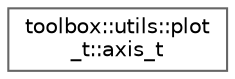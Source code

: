 digraph "Graphical Class Hierarchy"
{
 // LATEX_PDF_SIZE
  bgcolor="transparent";
  edge [fontname=Helvetica,fontsize=10,labelfontname=Helvetica,labelfontsize=10];
  node [fontname=Helvetica,fontsize=10,shape=box,height=0.2,width=0.4];
  rankdir="LR";
  Node0 [id="Node000000",label="toolbox::utils::plot\l_t::axis_t",height=0.2,width=0.4,color="grey40", fillcolor="white", style="filled",URL="$structtoolbox_1_1utils_1_1plot__t_1_1axis__t.html",tooltip=" "];
}
